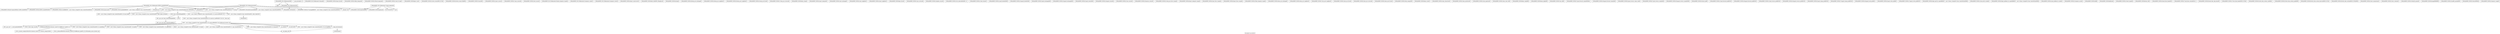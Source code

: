 digraph "Call graph: fix_recenter.ll" {
	label="Call graph: fix_recenter.ll";

	Node0x5589b7fc43a0 [shape=record,label="{_ZN9LAMMPS_NS11FixRecenterC2EPNS_6LAMMPSEiPPc}"];
	Node0x5589b7fc43a0 -> Node0x5589b7fc4530;
	Node0x5589b7fc43a0 -> Node0x5589b7f2f630;
	Node0x5589b7fc43a0 -> Node0x5589b7f2fbe0;
	Node0x5589b7fc43a0 -> Node0x5589b7f329e0;
	Node0x5589b7fc43a0 -> Node0x5589b7f57c70;
	Node0x5589b7fc43a0 -> Node0x5589b7f30070;
	Node0x5589b7fc43a0 -> Node0x5589b7fc47d0;
	Node0x5589b7fc43a0 -> Node0x5589b7fbb210;
	Node0x5589b7fc43a0 -> Node0x5589b7f88f20;
	Node0x5589b7fc43a0 -> Node0x5589b7f88fb0;
	Node0x5589b7fc43a0 -> Node0x5589b7f60380;
	Node0x5589b7fc4530 [shape=record,label="{_ZN9LAMMPS_NS3FixC2EPNS_6LAMMPSEiPPc}"];
	Node0x5589b7f30070 [shape=record,label="{_ZN9LAMMPS_NS5Error3allERKNSt7__cxx1112basic_stringIcSt11char_traitsIcESaIcEEEiS8_}"];
	Node0x5589b7f2f630 [shape=record,label="{_ZNSaIcEC1Ev}"];
	Node0x5589b7f2fbe0 [shape=record,label="{_ZNSt7__cxx1112basic_stringIcSt11char_traitsIcESaIcEEC2IS3_EEPKcRKS3_}"];
	Node0x5589b7f2fbe0 -> Node0x5589b7f2dae0;
	Node0x5589b7f2fbe0 -> Node0x5589b7f85600;
	Node0x5589b7f2fbe0 -> Node0x5589b7f55620;
	Node0x5589b7f2fbe0 -> Node0x5589b7f48020;
	Node0x5589b7f2fbe0 -> Node0x5589b7f7da90;
	Node0x5589b7fd2130 [shape=record,label="{__gxx_personality_v0}"];
	Node0x5589b7fc47d0 [shape=record,label="{_ZNSt7__cxx1112basic_stringIcSt11char_traitsIcESaIcEED1Ev}"];
	Node0x5589b7f57c70 [shape=record,label="{_ZNSaIcED1Ev}"];
	Node0x5589b7f88f20 [shape=record,label="{strcmp}"];
	Node0x5589b7f60380 [shape=record,label="{_ZN9LAMMPS_NS5utils7numericEPKciS2_bPNS_6LAMMPSE}"];
	Node0x5589b7f88fb0 [shape=record,label="{_ZN9LAMMPS_NS5Group4findERKNSt7__cxx1112basic_stringIcSt11char_traitsIcESaIcEEE}"];
	Node0x5589b7fbb210 [shape=record,label="{_ZN9LAMMPS_NS5Group5countEi}"];
	Node0x5589b7f329e0 [shape=record,label="{_ZN9LAMMPS_NS3FixD2Ev}"];
	Node0x5589b7fd2300 [shape=record,label="{_ZN9LAMMPS_NS11FixRecenter7setmaskEv}"];
	Node0x5589b7fd2380 [shape=record,label="{_ZN9LAMMPS_NS11FixRecenter4initEv}"];
	Node0x5589b7fd2380 -> Node0x5589b7f88f20;
	Node0x5589b7fd2380 -> Node0x5589b7f2f630;
	Node0x5589b7fd2380 -> Node0x5589b7f2fbe0;
	Node0x5589b7fd2380 -> Node0x5589b7f57c70;
	Node0x5589b7fd2380 -> Node0x5589b7fc47d0;
	Node0x5589b7fd2380 -> Node0x5589b7fd2430;
	Node0x5589b7fd2380 -> Node0x5589b7f46c20;
	Node0x5589b7fd2380 -> Node0x5589b7f43cd0;
	Node0x5589b7fd2380 -> Node0x5589b7fd27c0;
	Node0x5589b7fd2380 -> Node0x5589b7fd2740;
	Node0x5589b7f71420 [shape=record,label="{_ZN9LAMMPS_NS3Fix10post_forceEi}"];
	Node0x5589b7f733b0 [shape=record,label="{_ZN9LAMMPS_NS3Fix15final_integrateEv}"];
	Node0x5589b7f742c0 [shape=record,label="{_ZN9LAMMPS_NS3Fix15fused_integrateEi}"];
	Node0x5589b7f74be0 [shape=record,label="{_ZN9LAMMPS_NS3Fix11end_of_stepEv}"];
	Node0x5589b7f75490 [shape=record,label="{_ZN9LAMMPS_NS3Fix8post_runEv}"];
	Node0x5589b7f774b0 [shape=record,label="{_ZN9LAMMPS_NS3Fix13write_restartEP8_IO_FILE}"];
	Node0x5589b7f78430 [shape=record,label="{_ZN9LAMMPS_NS3Fix18write_restart_fileEPKc}"];
	Node0x5589b7f81a60 [shape=record,label="{_ZN9LAMMPS_NS3Fix7restartEPc}"];
	Node0x5589b7f87150 [shape=record,label="{_ZN9LAMMPS_NS3Fix11grow_arraysEi}"];
	Node0x5589b7fb85e0 [shape=record,label="{_ZN9LAMMPS_NS3Fix11copy_arraysEiii}"];
	Node0x5589b7f89f20 [shape=record,label="{_ZN9LAMMPS_NS3Fix10set_arraysEi}"];
	Node0x5589b7fd2430 [shape=record,label="{_ZN9LAMMPS_NS5Error7warningERKNSt7__cxx1112basic_stringIcSt11char_traitsIcESaIcEEEiS8_}"];
	Node0x5589b7fd2740 [shape=record,label="{_ZN9LAMMPS_NS5Group4massEi}"];
	Node0x5589b7fd27c0 [shape=record,label="{_ZN9LAMMPS_NS5Group3xcmEidPd}"];
	Node0x5589b7f43cd0 [shape=record,label="{_ZN9LAMMPS_NS5utils8strmatchERKNSt7__cxx1112basic_stringIcSt11char_traitsIcESaIcEEES8_}"];
	Node0x5589b7f46c20 [shape=record,label="{__dynamic_cast}"];
	Node0x5589b7f4e9d0 [shape=record,label="{_ZN9LAMMPS_NS11FixRecenter17initial_integrateEi}"];
	Node0x5589b7f4e9d0 -> Node0x5589b7f4fdd0;
	Node0x5589b7f4e9d0 -> Node0x5589b7f51210;
	Node0x5589b7f4e9d0 -> Node0x5589b7fd27c0;
	Node0x5589b7f4e9d0 -> Node0x5589b7fd2740;
	Node0x5589b7f4fdd0 [shape=record,label="{llvm.fmuladd.f64}"];
	Node0x5589b7f51210 [shape=record,label="{sqrt}"];
	Node0x5589b7f52280 [shape=record,label="{_ZN9LAMMPS_NS11FixRecenter23initial_integrate_respaEiii}"];
	Node0x5589b7f544f0 [shape=record,label="{_ZN9LAMMPS_NS11FixRecenter14compute_scalarEv}"];
	Node0x5589b7f562c0 [shape=record,label="{_ZN9LAMMPS_NS11FixRecenter14compute_vectorEi}"];
	Node0x5589b7f590c0 [shape=record,label="{_ZN9LAMMPS_NS11FixRecenterD2Ev}"];
	Node0x5589b7f590c0 -> Node0x5589b7f329e0;
	Node0x5589b7f5c410 [shape=record,label="{_ZN9LAMMPS_NS11FixRecenterD0Ev}"];
	Node0x5589b7f5c410 -> Node0x5589b7f590c0;
	Node0x5589b7f5c410 -> Node0x5589b7f5d5f0;
	Node0x5589b7f66a30 [shape=record,label="{_ZN9LAMMPS_NS3Fix16post_constructorEv}"];
	Node0x5589b7f5ef90 [shape=record,label="{_ZN9LAMMPS_NS3Fix9init_listEiPNS_9NeighListE}"];
	Node0x5589b7f5fcf0 [shape=record,label="{_ZN9LAMMPS_NS3Fix5setupEi}"];
	Node0x5589b7f63c50 [shape=record,label="{_ZN9LAMMPS_NS3Fix18setup_pre_exchangeEv}"];
	Node0x5589b7f64420 [shape=record,label="{_ZN9LAMMPS_NS3Fix18setup_pre_neighborEv}"];
	Node0x5589b7f65ce0 [shape=record,label="{_ZN9LAMMPS_NS3Fix19setup_post_neighborEv}"];
	Node0x5589b7f67700 [shape=record,label="{_ZN9LAMMPS_NS3Fix15setup_pre_forceEi}"];
	Node0x5589b7f49650 [shape=record,label="{_ZN9LAMMPS_NS3Fix17setup_pre_reverseEii}"];
	Node0x5589b7f683a0 [shape=record,label="{_ZN9LAMMPS_NS3Fix9min_setupEi}"];
	Node0x5589b7f686f0 [shape=record,label="{_ZN9LAMMPS_NS3Fix14post_integrateEv}"];
	Node0x5589b7f7c390 [shape=record,label="{_ZN9LAMMPS_NS3Fix12pre_exchangeEv}"];
	Node0x5589b7f6cca0 [shape=record,label="{_ZN9LAMMPS_NS3Fix12pre_neighborEv}"];
	Node0x5589b7f6e4b0 [shape=record,label="{_ZN9LAMMPS_NS3Fix13post_neighborEv}"];
	Node0x5589b7f6ef10 [shape=record,label="{_ZN9LAMMPS_NS3Fix9pre_forceEi}"];
	Node0x5589b7f6f950 [shape=record,label="{_ZN9LAMMPS_NS3Fix11pre_reverseEii}"];
	Node0x5589b7f8b960 [shape=record,label="{_ZN9LAMMPS_NS3Fix13update_arraysEii}"];
	Node0x5589b7f8c720 [shape=record,label="{_ZN9LAMMPS_NS3Fix12set_moleculeEiiiPdS1_S1_}"];
	Node0x5589b7f8e020 [shape=record,label="{_ZN9LAMMPS_NS3Fix11clear_bonusEv}"];
	Node0x5589b7f8ff80 [shape=record,label="{_ZN9LAMMPS_NS3Fix11pack_borderEiPiPd}"];
	Node0x5589b7f98850 [shape=record,label="{_ZN9LAMMPS_NS3Fix13unpack_borderEiiPd}"];
	Node0x5589b7f9a560 [shape=record,label="{_ZN9LAMMPS_NS3Fix13pack_exchangeEiPd}"];
	Node0x5589b7f9b6c0 [shape=record,label="{_ZN9LAMMPS_NS3Fix15unpack_exchangeEiPd}"];
	Node0x5589b7f9c540 [shape=record,label="{_ZN9LAMMPS_NS3Fix12pack_restartEiPd}"];
	Node0x5589b7f9d3a0 [shape=record,label="{_ZN9LAMMPS_NS3Fix14unpack_restartEii}"];
	Node0x5589b7f9e5d0 [shape=record,label="{_ZN9LAMMPS_NS3Fix12size_restartEi}"];
	Node0x5589b7f9f530 [shape=record,label="{_ZN9LAMMPS_NS3Fix15maxsize_restartEv}"];
	Node0x5589b7fa1150 [shape=record,label="{_ZN9LAMMPS_NS3Fix21setup_pre_force_respaEii}"];
	Node0x5589b7fa2430 [shape=record,label="{_ZN9LAMMPS_NS3Fix20post_integrate_respaEii}"];
	Node0x5589b7fa4560 [shape=record,label="{_ZN9LAMMPS_NS3Fix15pre_force_respaEiii}"];
	Node0x5589b7fa5770 [shape=record,label="{_ZN9LAMMPS_NS3Fix16post_force_respaEiii}"];
	Node0x5589b7fa6be0 [shape=record,label="{_ZN9LAMMPS_NS3Fix21final_integrate_respaEii}"];
	Node0x5589b7fa7c50 [shape=record,label="{_ZN9LAMMPS_NS3Fix16min_pre_exchangeEv}"];
	Node0x5589b7fa9380 [shape=record,label="{_ZN9LAMMPS_NS3Fix16min_pre_neighborEv}"];
	Node0x5589b7faa7a0 [shape=record,label="{_ZN9LAMMPS_NS3Fix17min_post_neighborEv}"];
	Node0x5589b7fabb80 [shape=record,label="{_ZN9LAMMPS_NS3Fix13min_pre_forceEi}"];
	Node0x5589b7facbc0 [shape=record,label="{_ZN9LAMMPS_NS3Fix15min_pre_reverseEii}"];
	Node0x5589b7fadcd0 [shape=record,label="{_ZN9LAMMPS_NS3Fix14min_post_forceEi}"];
	Node0x5589b7fae9d0 [shape=record,label="{_ZN9LAMMPS_NS3Fix10min_energyEPd}"];
	Node0x5589b7faf7a0 [shape=record,label="{_ZN9LAMMPS_NS3Fix9min_storeEv}"];
	Node0x5589b7fb0400 [shape=record,label="{_ZN9LAMMPS_NS3Fix14min_clearstoreEv}"];
	Node0x5589b7fb1340 [shape=record,label="{_ZN9LAMMPS_NS3Fix13min_pushstoreEv}"];
	Node0x5589b7fb2340 [shape=record,label="{_ZN9LAMMPS_NS3Fix12min_popstoreEv}"];
	Node0x5589b7fb30e0 [shape=record,label="{_ZN9LAMMPS_NS3Fix13min_reset_refEv}"];
	Node0x5589b7f3e700 [shape=record,label="{_ZN9LAMMPS_NS3Fix8min_stepEdPd}"];
	Node0x5589b7fb5f80 [shape=record,label="{_ZN9LAMMPS_NS3Fix9max_alphaEPd}"];
	Node0x5589b7fb6d80 [shape=record,label="{_ZN9LAMMPS_NS3Fix7min_dofEv}"];
	Node0x5589b7fb7920 [shape=record,label="{_ZN9LAMMPS_NS3Fix17pack_forward_commEiPiPdiS1_}"];
	Node0x5589b7fb9950 [shape=record,label="{_ZN9LAMMPS_NS3Fix19unpack_forward_commEiiPd}"];
	Node0x5589b7fba850 [shape=record,label="{_ZN9LAMMPS_NS3Fix22pack_reverse_comm_sizeEii}"];
	Node0x5589b7fbbb10 [shape=record,label="{_ZN9LAMMPS_NS3Fix17pack_reverse_commEiiPd}"];
	Node0x5589b7fbc590 [shape=record,label="{_ZN9LAMMPS_NS3Fix19unpack_reverse_commEiPiPd}"];
	Node0x5589b7fbc200 [shape=record,label="{_ZN9LAMMPS_NS3Fix10reset_gridEv}"];
	Node0x5589b7fbe320 [shape=record,label="{_ZN9LAMMPS_NS3Fix17pack_forward_gridEiPviPi}"];
	Node0x5589b7fbbda0 [shape=record,label="{_ZN9LAMMPS_NS3Fix19unpack_forward_gridEiPviPi}"];
	Node0x5589b7fbc480 [shape=record,label="{_ZN9LAMMPS_NS3Fix17pack_reverse_gridEiPviPi}"];
	Node0x5589b7fbd9a0 [shape=record,label="{_ZN9LAMMPS_NS3Fix19unpack_reverse_gridEiPviPi}"];
	Node0x5589b7fc08d0 [shape=record,label="{_ZN9LAMMPS_NS3Fix15pack_remap_gridEiPviPi}"];
	Node0x5589b7fbe5f0 [shape=record,label="{_ZN9LAMMPS_NS3Fix17unpack_remap_gridEiPviPi}"];
	Node0x5589b7fccd10 [shape=record,label="{_ZN9LAMMPS_NS3Fix16unpack_read_gridEiPc}"];
	Node0x5589b7f57fe0 [shape=record,label="{_ZN9LAMMPS_NS3Fix15pack_write_gridEiPv}"];
	Node0x5589b7f2d8f0 [shape=record,label="{_ZN9LAMMPS_NS3Fix17unpack_write_gridEiPvPi}"];
	Node0x5589b7f3d990 [shape=record,label="{_ZN9LAMMPS_NS3Fix16get_grid_by_nameERKNSt7__cxx1112basic_stringIcSt11char_traitsIcESaIcEEERi}"];
	Node0x5589b7f691e0 [shape=record,label="{_ZN9LAMMPS_NS3Fix17get_grid_by_indexEi}"];
	Node0x5589b7fa33e0 [shape=record,label="{_ZN9LAMMPS_NS3Fix20get_griddata_by_nameEiRKNSt7__cxx1112basic_stringIcSt11char_traitsIcESaIcEEERi}"];
	Node0x5589b7f8ece0 [shape=record,label="{_ZN9LAMMPS_NS3Fix21get_griddata_by_indexEi}"];
	Node0x5589b7fa51e0 [shape=record,label="{_ZN9LAMMPS_NS3Fix13compute_arrayEii}"];
	Node0x5589b7f5fd60 [shape=record,label="{_ZN9LAMMPS_NS3Fix3dofEi}"];
	Node0x5589b7f74680 [shape=record,label="{_ZN9LAMMPS_NS3Fix6deformEi}"];
	Node0x5589b7f6dfe0 [shape=record,label="{_ZN9LAMMPS_NS3Fix12reset_targetEd}"];
	Node0x5589b7fb5340 [shape=record,label="{_ZN9LAMMPS_NS3Fix8reset_dtEv}"];
	Node0x5589b7f68970 [shape=record,label="{_ZN9LAMMPS_NS3Fix16read_data_headerEPc}"];
	Node0x5589b7f9d900 [shape=record,label="{_ZN9LAMMPS_NS3Fix17read_data_sectionEPciS1_i}"];
	Node0x5589b7fb5b50 [shape=record,label="{_ZN9LAMMPS_NS3Fix20read_data_skip_linesEPc}"];
	Node0x5589b7fb7460 [shape=record,label="{_ZN9LAMMPS_NS3Fix17write_data_headerEP8_IO_FILEi}"];
	Node0x5589b7f71490 [shape=record,label="{_ZN9LAMMPS_NS3Fix23write_data_section_sizeEiRiS1_}"];
	Node0x5589b7fa2f40 [shape=record,label="{_ZN9LAMMPS_NS3Fix23write_data_section_packEiPPd}"];
	Node0x5589b7f8d0d0 [shape=record,label="{_ZN9LAMMPS_NS3Fix26write_data_section_keywordEiP8_IO_FILE}"];
	Node0x5589b7f89890 [shape=record,label="{_ZN9LAMMPS_NS3Fix18write_data_sectionEiP8_IO_FILEiPPdi}"];
	Node0x5589b7fc0140 [shape=record,label="{_ZN9LAMMPS_NS3Fix13zero_momentumEv}"];
	Node0x5589b7f77520 [shape=record,label="{_ZN9LAMMPS_NS3Fix13zero_rotationEv}"];
	Node0x5589b7fa04c0 [shape=record,label="{_ZN9LAMMPS_NS3Fix15rebuild_specialEv}"];
	Node0x5589b7f65520 [shape=record,label="{_ZN9LAMMPS_NS3Fix5imageERPiRPPd}"];
	Node0x5589b7f67f30 [shape=record,label="{_ZN9LAMMPS_NS3Fix12modify_paramEiPPc}"];
	Node0x5589b7f4d690 [shape=record,label="{_ZN9LAMMPS_NS3Fix7extractEPKcRi}"];
	Node0x5589b7f56f90 [shape=record,label="{_ZN9LAMMPS_NS3Fix12memory_usageEv}"];
	Node0x5589b7f5d5f0 [shape=record,label="{_ZdlPv}"];
	Node0x5589b7f2dae0 [shape=record,label="{_ZNSt7__cxx1112basic_stringIcSt11char_traitsIcESaIcEE13_M_local_dataEv}"];
	Node0x5589b7f85600 [shape=record,label="{_ZNSt7__cxx1112basic_stringIcSt11char_traitsIcESaIcEE12_Alloc_hiderC1EPcRKS3_}"];
	Node0x5589b7f48020 [shape=record,label="{_ZNSt7__cxx1112basic_stringIcSt11char_traitsIcESaIcEE12_M_constructIPKcEEvT_S8_}"];
	Node0x5589b7f48020 -> Node0x5589b7f8cc70;
	Node0x5589b7f55620 [shape=record,label="{_ZNSt11char_traitsIcE6lengthEPKc}"];
	Node0x5589b7f55620 -> Node0x5589b7fc03b0;
	Node0x5589b7f55620 -> Node0x5589b7f2f840;
	Node0x5589b7f7da90 [shape=record,label="{_ZNSt7__cxx1112basic_stringIcSt11char_traitsIcESaIcEE12_Alloc_hiderD2Ev}"];
	Node0x5589b7f7da90 -> Node0x5589b7fc48e0;
	Node0x5589b7f8cc70 [shape=record,label="{_ZNSt7__cxx1112basic_stringIcSt11char_traitsIcESaIcEE16_M_construct_auxIPKcEEvT_S8_St12__false_type}"];
	Node0x5589b7f8cc70 -> Node0x5589b7f30210;
	Node0x5589b7f30210 [shape=record,label="{_ZNSt7__cxx1112basic_stringIcSt11char_traitsIcESaIcEE12_M_constructIPKcEEvT_S8_St20forward_iterator_tag}"];
	Node0x5589b7f30210 -> Node0x5589b7fcd8c0;
	Node0x5589b7f30210 -> Node0x5589b7f30830;
	Node0x5589b7f30210 -> Node0x5589b7ee92f0;
	Node0x5589b7f30210 -> Node0x5589b7f32840;
	Node0x5589b7f30210 -> Node0x5589b7fc3710;
	Node0x5589b7f30210 -> Node0x5589b7fd2ea0;
	Node0x5589b7f30210 -> Node0x5589b7fd2f20;
	Node0x5589b7f30210 -> Node0x5589b7fd2fa0;
	Node0x5589b7f30210 -> Node0x5589b7fd3020;
	Node0x5589b7f30210 -> Node0x5589b7fd30a0;
	Node0x5589b7f30210 -> Node0x5589b7fd3120;
	Node0x5589b7f30210 -> Node0x5589b7fd31a0;
	Node0x5589b7f30210 -> Node0x5589b7fd3220;
	Node0x5589b7f30210 -> Node0x5589b7fd32a0;
	Node0x5589b7fcd8c0 [shape=record,label="{_ZN9__gnu_cxx17__is_null_pointerIKcEEbPT_}"];
	Node0x5589b7f30830 [shape=record,label="{_ZSt19__throw_logic_errorPKc}"];
	Node0x5589b7ee92f0 [shape=record,label="{_ZSt8distanceIPKcENSt15iterator_traitsIT_E15difference_typeES3_S3_}"];
	Node0x5589b7ee92f0 -> Node0x5589b7fd3320;
	Node0x5589b7ee92f0 -> Node0x5589b7fd33a0;
	Node0x5589b7fc3710 [shape=record,label="{_ZNSt7__cxx1112basic_stringIcSt11char_traitsIcESaIcEE7_M_dataEPc}"];
	Node0x5589b7f32840 [shape=record,label="{_ZNSt7__cxx1112basic_stringIcSt11char_traitsIcESaIcEE9_M_createERmm}"];
	Node0x5589b7fd2ea0 [shape=record,label="{_ZNSt7__cxx1112basic_stringIcSt11char_traitsIcESaIcEE11_M_capacityEm}"];
	Node0x5589b7fd2fa0 [shape=record,label="{_ZNSt7__cxx1112basic_stringIcSt11char_traitsIcESaIcEE13_S_copy_charsEPcPKcS7_}"];
	Node0x5589b7fd2f20 [shape=record,label="{_ZNKSt7__cxx1112basic_stringIcSt11char_traitsIcESaIcEE7_M_dataEv}"];
	Node0x5589b7fd3020 [shape=record,label="{__cxa_begin_catch}"];
	Node0x5589b7fd30a0 [shape=record,label="{_ZNSt7__cxx1112basic_stringIcSt11char_traitsIcESaIcEE10_M_disposeEv}"];
	Node0x5589b7fd3120 [shape=record,label="{__cxa_rethrow}"];
	Node0x5589b7fd31a0 [shape=record,label="{__cxa_end_catch}"];
	Node0x5589b7fd32a0 [shape=record,label="{__clang_call_terminate}"];
	Node0x5589b7fd32a0 -> Node0x5589b7fd3020;
	Node0x5589b7fd32a0 -> Node0x5589b7fd3420;
	Node0x5589b7fd3420 [shape=record,label="{_ZSt9terminatev}"];
	Node0x5589b7fd3220 [shape=record,label="{_ZNSt7__cxx1112basic_stringIcSt11char_traitsIcESaIcEE13_M_set_lengthEm}"];
	Node0x5589b7fd33a0 [shape=record,label="{_ZSt10__distanceIPKcENSt15iterator_traitsIT_E15difference_typeES3_S3_St26random_access_iterator_tag}"];
	Node0x5589b7fd3320 [shape=record,label="{_ZSt19__iterator_categoryIPKcENSt15iterator_traitsIT_E17iterator_categoryERKS3_}"];
	Node0x5589b7fc03b0 [shape=record,label="{_ZN9__gnu_cxx11char_traitsIcE6lengthEPKc}"];
	Node0x5589b7fc03b0 -> Node0x5589b7fd34a0;
	Node0x5589b7f2f840 [shape=record,label="{strlen}"];
	Node0x5589b7fd34a0 [shape=record,label="{_ZN9__gnu_cxx11char_traitsIcE2eqERKcS3_}"];
	Node0x5589b7fc48e0 [shape=record,label="{_ZNSaIcED2Ev}"];
}
